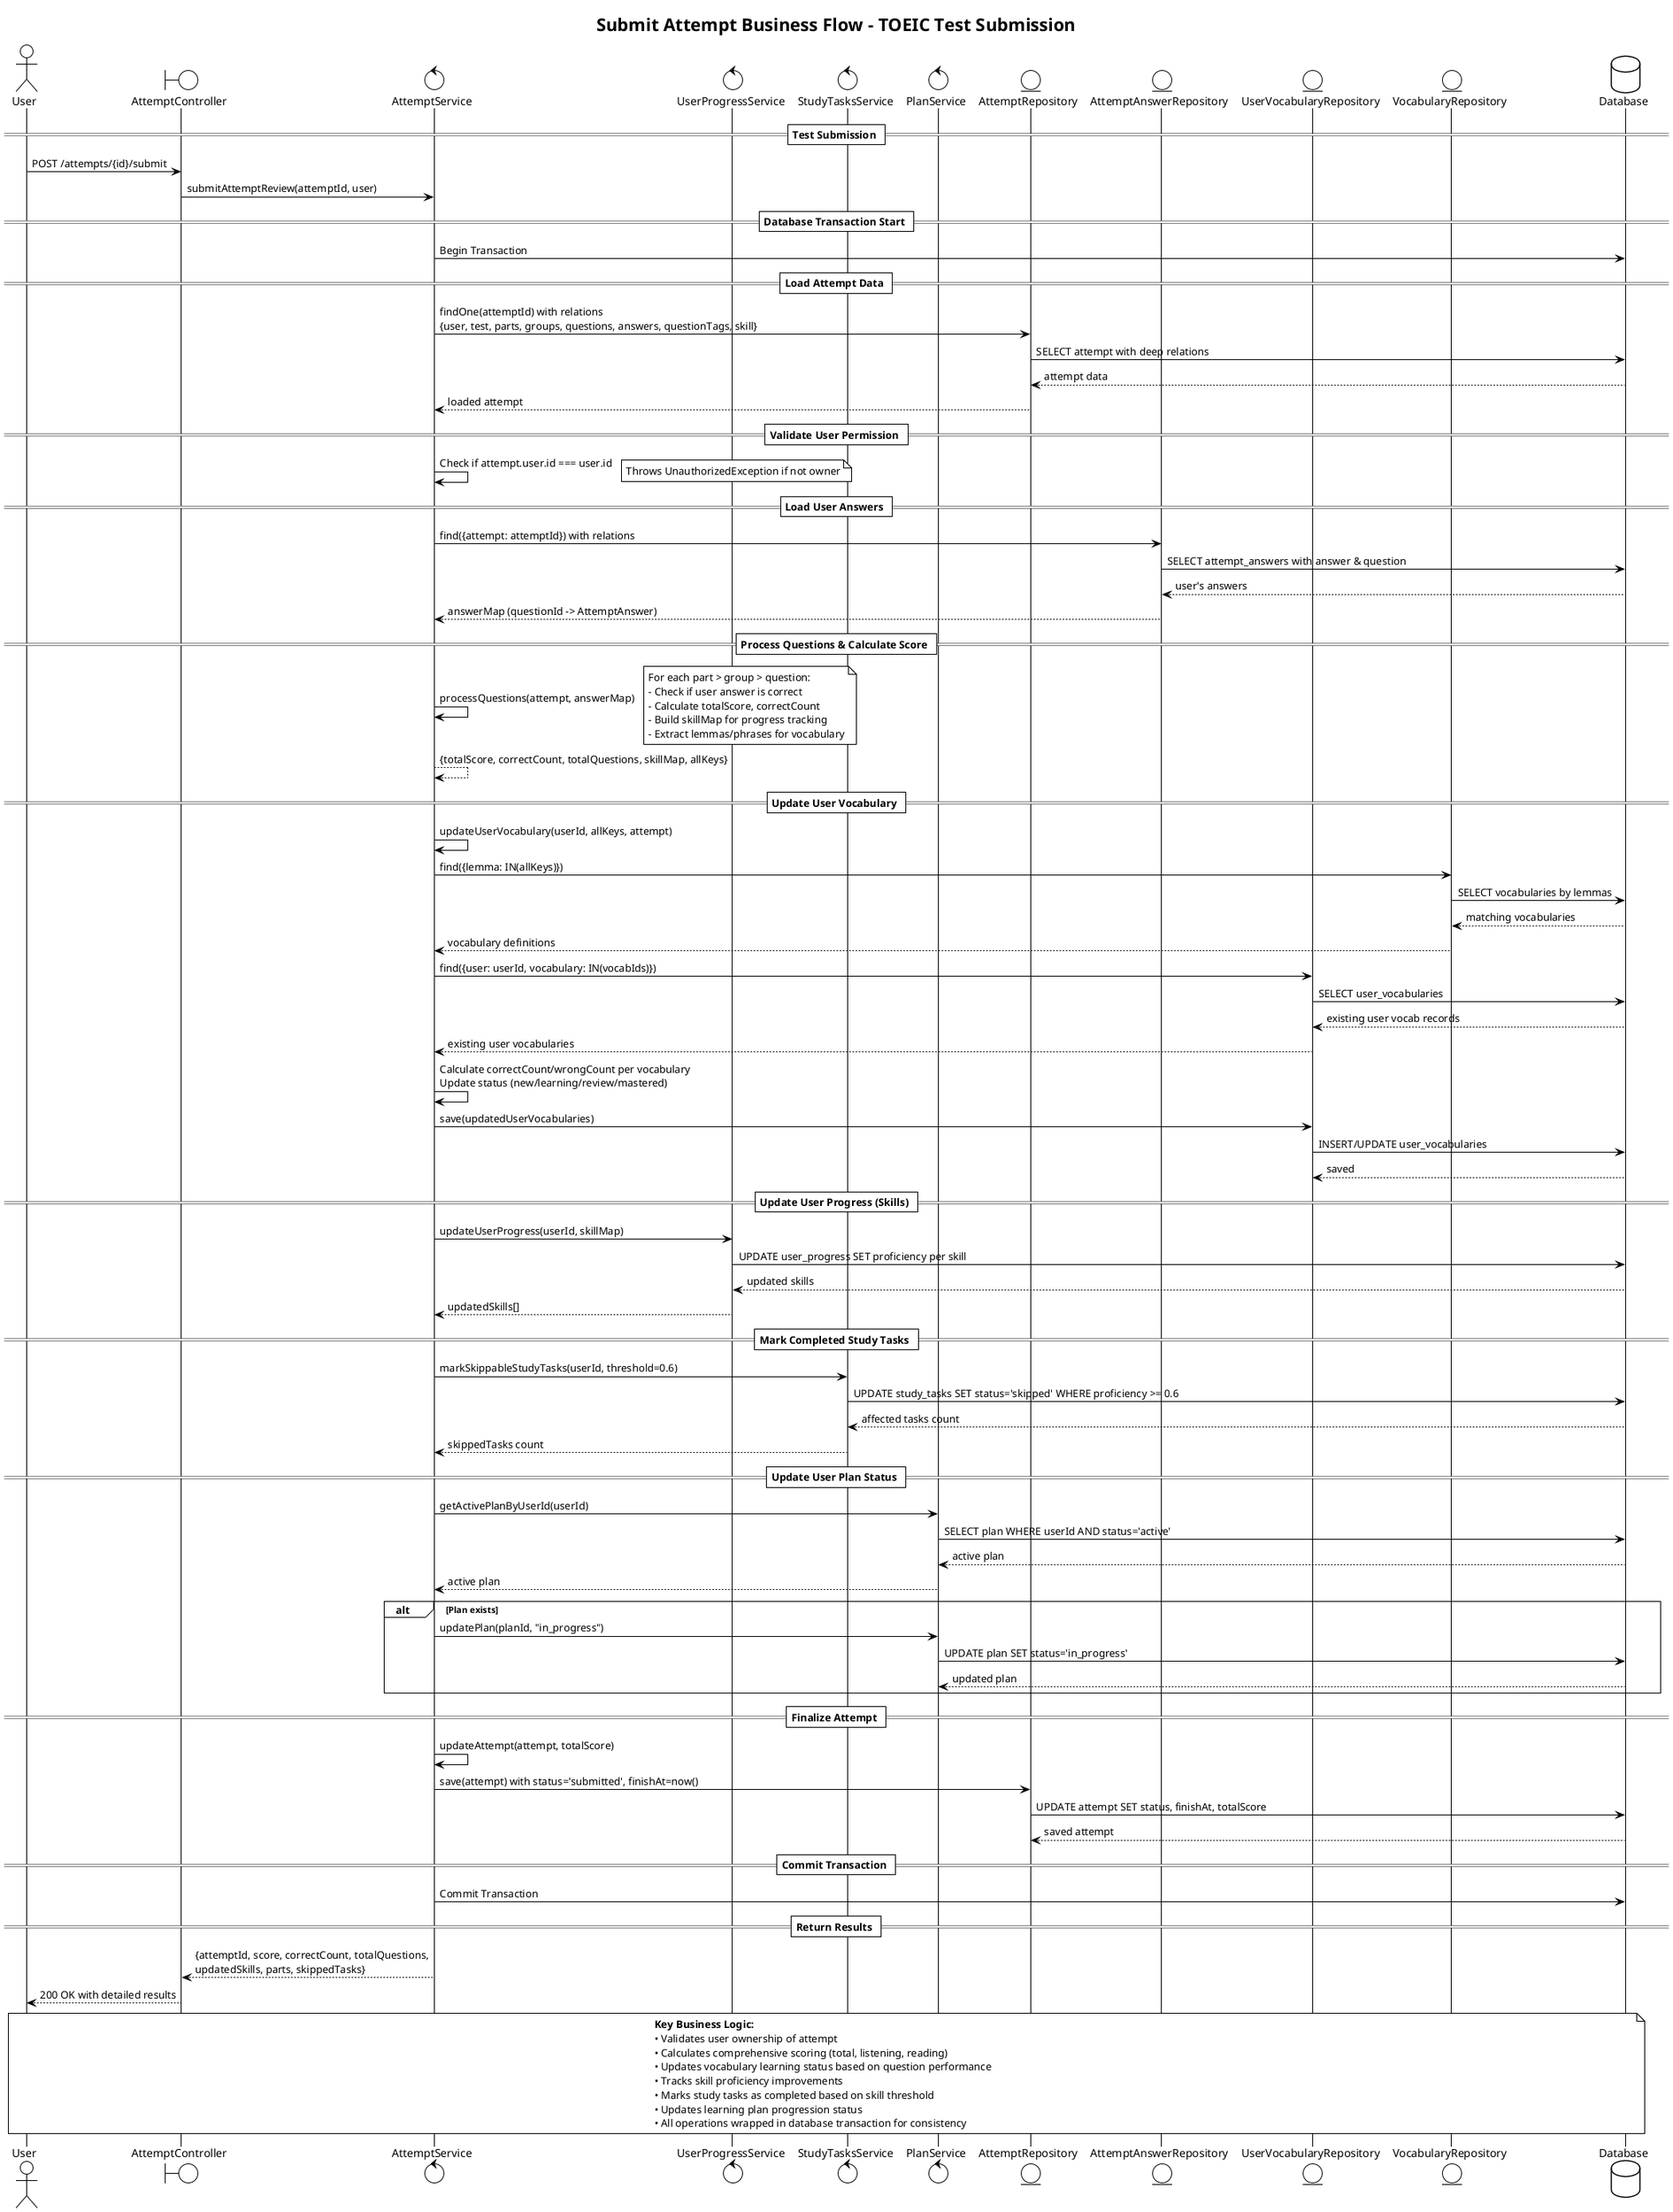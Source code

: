@startuml Submit Attempt Business Flow - Tuki TOEIC
!theme plain

actor User
boundary "AttemptController" as Controller
control "AttemptService" as Service
control "UserProgressService" as ProgressService
control "StudyTasksService" as TaskService
control "PlanService" as PlanService
entity "AttemptRepository" as AttemptRepo
entity "AttemptAnswerRepository" as AnswerRepo
entity "UserVocabularyRepository" as VocabRepo
entity "VocabularyRepository" as VocabDictRepo
database "Database" as DB

title Submit Attempt Business Flow - TOEIC Test Submission

== Test Submission ==
User -> Controller: POST /attempts/{id}/submit
Controller -> Service: submitAttemptReview(attemptId, user)

== Database Transaction Start ==
Service -> DB: Begin Transaction

== Load Attempt Data ==
Service -> AttemptRepo: findOne(attemptId) with relations\n{user, test, parts, groups, questions, answers, questionTags, skill}
AttemptRepo -> DB: SELECT attempt with deep relations
DB --> AttemptRepo: attempt data
AttemptRepo --> Service: loaded attempt

== Validate User Permission ==
Service -> Service: Check if attempt.user.id === user.id
note right: Throws UnauthorizedException if not owner

== Load User Answers ==
Service -> AnswerRepo: find({attempt: attemptId}) with relations
AnswerRepo -> DB: SELECT attempt_answers with answer & question
DB --> AnswerRepo: user's answers
AnswerRepo --> Service: answerMap (questionId -> AttemptAnswer)

== Process Questions & Calculate Score ==
Service -> Service: processQuestions(attempt, answerMap)
note right
  For each part > group > question:
  - Check if user answer is correct
  - Calculate totalScore, correctCount
  - Build skillMap for progress tracking
  - Extract lemmas/phrases for vocabulary
end note
Service --> Service: {totalScore, correctCount, totalQuestions, skillMap, allKeys}

== Update User Vocabulary ==
Service -> Service: updateUserVocabulary(userId, allKeys, attempt)
Service -> VocabDictRepo: find({lemma: IN(allKeys)})
VocabDictRepo -> DB: SELECT vocabularies by lemmas
DB --> VocabDictRepo: matching vocabularies
VocabDictRepo --> Service: vocabulary definitions

Service -> VocabRepo: find({user: userId, vocabulary: IN(vocabIds)})
VocabRepo -> DB: SELECT user_vocabularies
DB --> VocabRepo: existing user vocab records
VocabRepo --> Service: existing user vocabularies

Service -> Service: Calculate correctCount/wrongCount per vocabulary\nUpdate status (new/learning/review/mastered)
Service -> VocabRepo: save(updatedUserVocabularies)
VocabRepo -> DB: INSERT/UPDATE user_vocabularies
DB --> VocabRepo: saved

== Update User Progress (Skills) ==
Service -> ProgressService: updateUserProgress(userId, skillMap)
ProgressService -> DB: UPDATE user_progress SET proficiency per skill
DB --> ProgressService: updated skills
ProgressService --> Service: updatedSkills[]

== Mark Completed Study Tasks ==
Service -> TaskService: markSkippableStudyTasks(userId, threshold=0.6)
TaskService -> DB: UPDATE study_tasks SET status='skipped' WHERE proficiency >= 0.6
DB --> TaskService: affected tasks count
TaskService --> Service: skippedTasks count

== Update User Plan Status ==
Service -> PlanService: getActivePlanByUserId(userId)
PlanService -> DB: SELECT plan WHERE userId AND status='active'
DB --> PlanService: active plan
PlanService --> Service: active plan

alt Plan exists
    Service -> PlanService: updatePlan(planId, "in_progress")
    PlanService -> DB: UPDATE plan SET status='in_progress'
    DB --> PlanService: updated plan
end

== Finalize Attempt ==
Service -> Service: updateAttempt(attempt, totalScore)
Service -> AttemptRepo: save(attempt) with status='submitted', finishAt=now()
AttemptRepo -> DB: UPDATE attempt SET status, finishAt, totalScore
DB --> AttemptRepo: saved attempt

== Commit Transaction ==
Service -> DB: Commit Transaction

== Return Results ==
Service --> Controller: {attemptId, score, correctCount, totalQuestions,\nupdatedSkills, parts, skippedTasks}
Controller --> User: 200 OK with detailed results

note over User, DB
  **Key Business Logic:**
  • Validates user ownership of attempt
  • Calculates comprehensive scoring (total, listening, reading)
  • Updates vocabulary learning status based on question performance
  • Tracks skill proficiency improvements
  • Marks study tasks as completed based on skill threshold
  • Updates learning plan progression status
  • All operations wrapped in database transaction for consistency
end note

@enduml